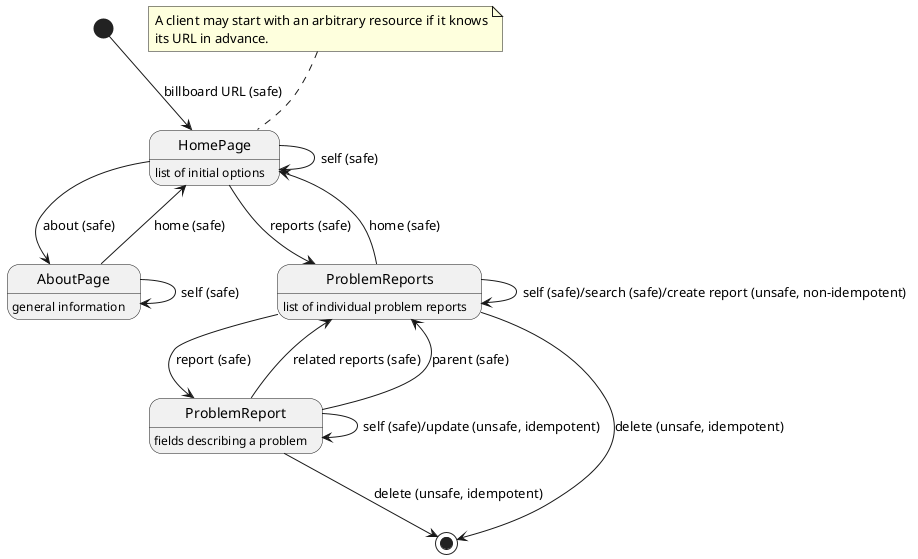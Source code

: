 @startuml

[*] --> HomePage : billboard URL (safe)
HomePage : list of initial options

HomePage --> AboutPage : about (safe)
HomePage --> HomePage : self (safe)
AboutPage : general information
AboutPage --> HomePage : home (safe)
AboutPage --> AboutPage : self (safe)

HomePage --> ProblemReports : reports (safe)
ProblemReports --> HomePage : home (safe)
ProblemReports : list of individual problem reports

ProblemReports --> ProblemReports : self (safe)/search (safe)/create report (unsafe, non-idempotent)
ProblemReports --> ProblemReport : report (safe)
ProblemReport : fields describing a problem

ProblemReport --> ProblemReport : self (safe)/update (unsafe, idempotent)
ProblemReport --> ProblemReports : related reports (safe)
ProblemReport --> ProblemReports : parent (safe)

ProblemReports --> [*] : delete (unsafe, idempotent)
ProblemReport --> [*] : delete (unsafe, idempotent)

note top of HomePage
  A client may start with an arbitrary resource if it knows
  its URL in advance.
end note

@enduml